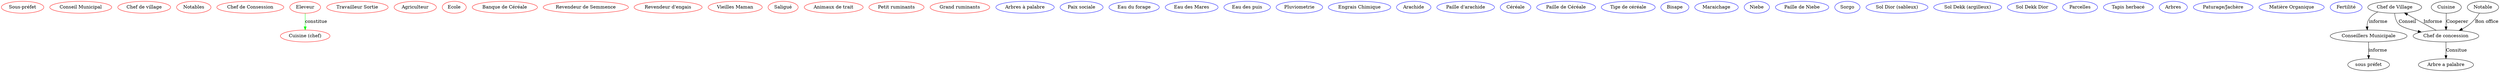 
digraph g {
  //node [shape=plaintext];
  // Acteurs
  "Sous-préfet" [color=red];
  "Conseil Municipal" [color=red];
  "Chef de village" [color=red];
  "Notables" [color=red];
  "Chef de Consession" [color=red];
  "Cuisine (chef)" [color=red];
  "Travailleur Sortie" [color=red];
  "Agriculteur" [color=red];
  "Eleveur" [color=red];
  "Ecole" [color=red];
  "Banque de Céréale" [color=red];
  "Revendeur de Semmence" [color=red];
  "Revendeur d'engais" [color=red];
  "Vieilles Maman" [color=red];
  "Saligué" [color=red];
  "Animaux de trait" [color=red];
  "Petit ruminants" [color=red];
  "Grand ruminants" [color=red];

  // Ressources
  "Arbres à palabre" [color=blue];
  "Paix sociale" [color=blue];
  "Eau du forage" [color=blue];
  "Eau des Mares" [color=blue];
  "Eau des puis" [color=blue];
  "Pluviometrie" [color=blue];
  "Engrais Chimique" [color=blue];
  "Arachide" [color=blue];
  "Paille d'arachide" [color=blue];
  "Céréale" [color=blue];
  "Paille de Céréale" [color=blue];
  "Tige de céréale" [color=blue];
  "Bisape" [color=blue];
  "Maraichage" [color=blue];
  "Niebe" [color=blue];
  "Paille de Niebe" [color=blue];
  "Sorgo" [color=blue];
  "Sol Dior (sableux)" [color=blue];
  "Sol Dekk (argilleux)" [color=blue];
  "Sol Dekk Dior" [color=blue];
  "Parcelles" [color=blue];
  "Tapis herbacé" [color=blue];
  "Arbres" [color=blue];
  "Paturage/Jachère" [color=blue];
  "Matière Organique" [color=blue];
  "Fertilité" [color=blue];

  //Interactions
  "Eleveur" -> "Cuisine (chef)" [label=constitue][color=green]


  "Conseillers Municipale" -> "sous préfet"  [label=informe];
  "Chef de Village" -> "Conseillers Municipale" [label=informe];
  "Cuisine" -> "Chef de concession" [label=Cooperer];
  "Notable" -> "Chef de concession" [label="Bon office"];
  "Chef de concession" -> "Arbre a palabre" [label="Consitue"];
  "Chef de concession" -> "Chef de Village" [label="Informe"];
  "Chef de Village" -> "Chef de concession" [label="Conseil"];
}
